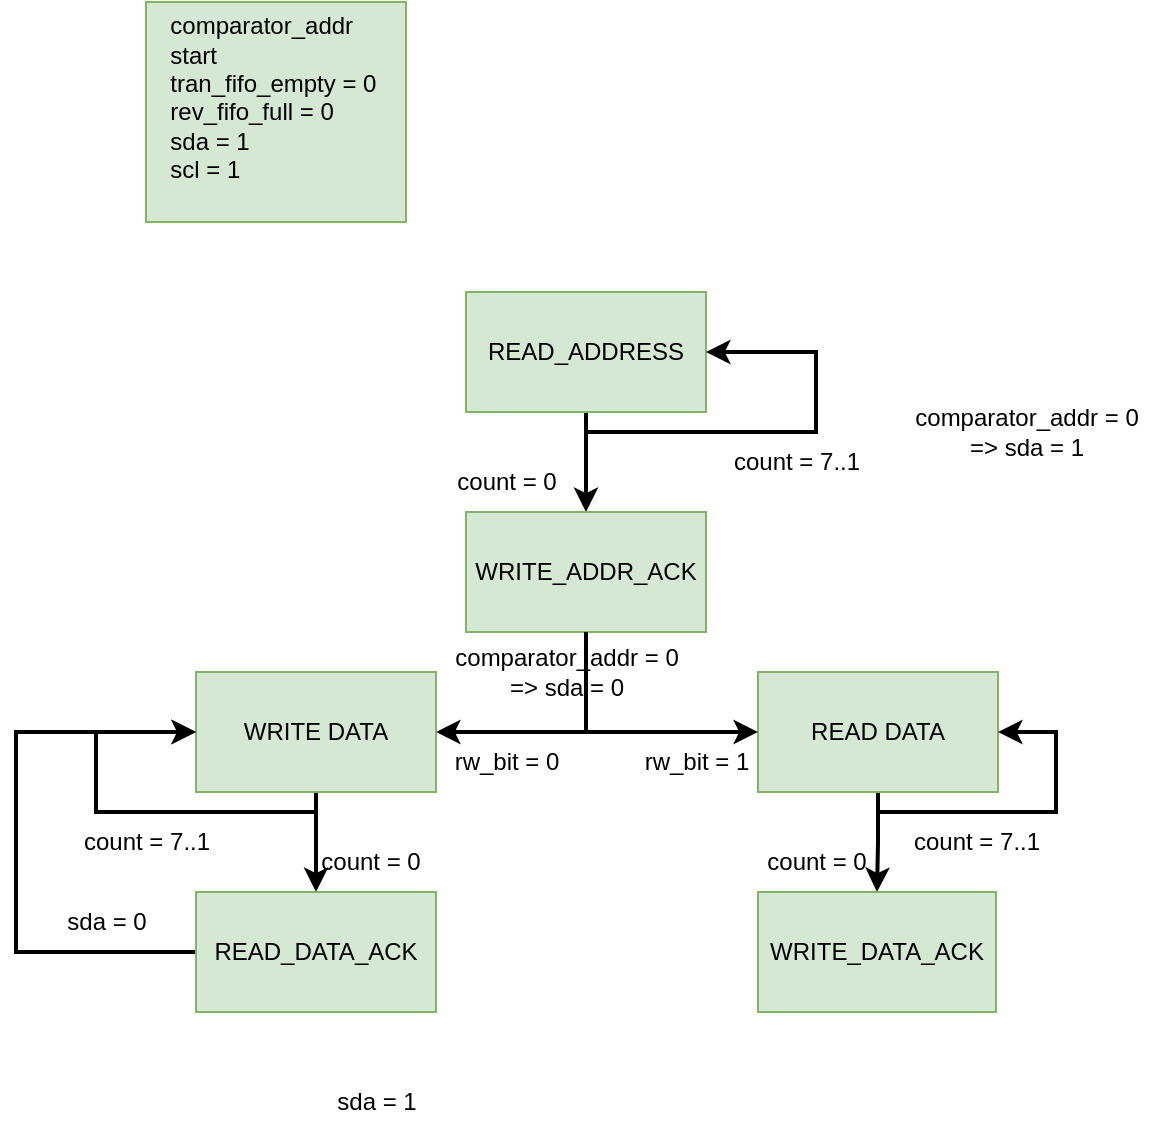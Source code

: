 <mxfile version="22.1.18" type="device">
  <diagram name="Page-1" id="B77eQfBpKZgGgAIl2Q9q">
    <mxGraphModel dx="1434" dy="844" grid="1" gridSize="10" guides="1" tooltips="1" connect="1" arrows="1" fold="1" page="1" pageScale="1" pageWidth="850" pageHeight="1100" math="0" shadow="0">
      <root>
        <mxCell id="0" />
        <mxCell id="1" parent="0" />
        <mxCell id="l1HkMmM4mWNDzEbqef0--2" value="&lt;div style=&quot;text-align: left;&quot;&gt;comparator_addr&amp;nbsp;&lt;/div&gt;&lt;div style=&quot;text-align: left;&quot;&gt;start&lt;span style=&quot;background-color: initial; white-space-collapse: preserve;&quot;&gt;&#x9;&lt;span style=&quot;white-space-collapse: preserve;&quot;&gt;&#x9;&lt;/span&gt;&lt;/span&gt;&lt;br&gt;&lt;/div&gt;&lt;div style=&quot;text-align: left;&quot;&gt;&lt;span style=&quot;background-color: initial;&quot;&gt;tran_fifo_empty = 0&amp;nbsp;&lt;/span&gt;&lt;/div&gt;&lt;div style=&quot;text-align: left;&quot;&gt;rev_fifo_full = 0&lt;span style=&quot;background-color: initial;&quot;&gt;&amp;nbsp;&lt;span style=&quot;white-space: pre;&quot;&gt;&#x9;&lt;/span&gt;&lt;/span&gt;&lt;/div&gt;&lt;div style=&quot;text-align: left;&quot;&gt;&lt;span style=&quot;background-color: initial;&quot;&gt;sda = 1&lt;/span&gt;&lt;/div&gt;&lt;div style=&quot;text-align: left;&quot;&gt;&lt;span style=&quot;background-color: initial;&quot;&gt;scl = 1&lt;/span&gt;&lt;/div&gt;&lt;div style=&quot;text-align: left;&quot;&gt;&lt;span style=&quot;background-color: initial;&quot;&gt;&amp;nbsp;&lt;/span&gt;&lt;/div&gt;" style="text;html=1;align=center;verticalAlign=middle;resizable=0;points=[];autosize=1;fillColor=#d5e8d4;strokeColor=#82b366;" parent="1" vertex="1">
          <mxGeometry x="145" y="55" width="130" height="110" as="geometry" />
        </mxCell>
        <mxCell id="l1HkMmM4mWNDzEbqef0--7" style="edgeStyle=orthogonalEdgeStyle;rounded=0;orthogonalLoop=1;jettySize=auto;html=1;entryX=0.5;entryY=0;entryDx=0;entryDy=0;strokeWidth=2;" parent="1" source="l1HkMmM4mWNDzEbqef0--8" target="l1HkMmM4mWNDzEbqef0--10" edge="1">
          <mxGeometry relative="1" as="geometry" />
        </mxCell>
        <mxCell id="l1HkMmM4mWNDzEbqef0--8" value="READ_ADDRESS" style="rounded=0;whiteSpace=wrap;html=1;fillColor=#d5e8d4;strokeColor=#82b366;" parent="1" vertex="1">
          <mxGeometry x="305" y="200" width="120" height="60" as="geometry" />
        </mxCell>
        <mxCell id="l1HkMmM4mWNDzEbqef0--9" style="edgeStyle=orthogonalEdgeStyle;rounded=0;orthogonalLoop=1;jettySize=auto;html=1;exitX=0.5;exitY=1;exitDx=0;exitDy=0;entryX=1;entryY=0.5;entryDx=0;entryDy=0;strokeWidth=2;" parent="1" source="l1HkMmM4mWNDzEbqef0--10" target="l1HkMmM4mWNDzEbqef0--12" edge="1">
          <mxGeometry relative="1" as="geometry" />
        </mxCell>
        <mxCell id="l1HkMmM4mWNDzEbqef0--10" value="WRITE_ADDR_ACK" style="rounded=0;whiteSpace=wrap;html=1;fillColor=#d5e8d4;strokeColor=#82b366;" parent="1" vertex="1">
          <mxGeometry x="305" y="310" width="120" height="60" as="geometry" />
        </mxCell>
        <mxCell id="l1HkMmM4mWNDzEbqef0--60" style="edgeStyle=orthogonalEdgeStyle;rounded=0;orthogonalLoop=1;jettySize=auto;html=1;exitX=0.5;exitY=1;exitDx=0;exitDy=0;strokeWidth=2;" parent="1" source="l1HkMmM4mWNDzEbqef0--12" target="l1HkMmM4mWNDzEbqef0--18" edge="1">
          <mxGeometry relative="1" as="geometry" />
        </mxCell>
        <mxCell id="l1HkMmM4mWNDzEbqef0--12" value="WRITE DATA" style="rounded=0;whiteSpace=wrap;html=1;fillColor=#d5e8d4;strokeColor=#82b366;" parent="1" vertex="1">
          <mxGeometry x="170" y="390" width="120" height="60" as="geometry" />
        </mxCell>
        <mxCell id="l1HkMmM4mWNDzEbqef0--61" style="edgeStyle=orthogonalEdgeStyle;rounded=0;orthogonalLoop=1;jettySize=auto;html=1;entryX=0.5;entryY=0;entryDx=0;entryDy=0;strokeWidth=2;" parent="1" source="l1HkMmM4mWNDzEbqef0--14" target="l1HkMmM4mWNDzEbqef0--22" edge="1">
          <mxGeometry relative="1" as="geometry" />
        </mxCell>
        <mxCell id="l1HkMmM4mWNDzEbqef0--14" value="READ DATA" style="rounded=0;whiteSpace=wrap;html=1;fillColor=#d5e8d4;strokeColor=#82b366;" parent="1" vertex="1">
          <mxGeometry x="451" y="390" width="120" height="60" as="geometry" />
        </mxCell>
        <mxCell id="l1HkMmM4mWNDzEbqef0--69" style="edgeStyle=orthogonalEdgeStyle;rounded=0;orthogonalLoop=1;jettySize=auto;html=1;entryX=0;entryY=0.5;entryDx=0;entryDy=0;strokeWidth=2;" parent="1" source="l1HkMmM4mWNDzEbqef0--18" target="l1HkMmM4mWNDzEbqef0--12" edge="1">
          <mxGeometry relative="1" as="geometry">
            <mxPoint x="120" y="450" as="targetPoint" />
            <Array as="points">
              <mxPoint x="80" y="530" />
              <mxPoint x="80" y="420" />
            </Array>
          </mxGeometry>
        </mxCell>
        <mxCell id="l1HkMmM4mWNDzEbqef0--18" value="READ_DATA_ACK" style="rounded=0;whiteSpace=wrap;html=1;fillColor=#d5e8d4;strokeColor=#82b366;" parent="1" vertex="1">
          <mxGeometry x="170" y="500" width="120" height="60" as="geometry" />
        </mxCell>
        <mxCell id="l1HkMmM4mWNDzEbqef0--22" value="WRITE_DATA_ACK" style="rounded=0;whiteSpace=wrap;html=1;fillColor=#d5e8d4;strokeColor=#82b366;" parent="1" vertex="1">
          <mxGeometry x="451" y="500" width="119" height="60" as="geometry" />
        </mxCell>
        <mxCell id="l1HkMmM4mWNDzEbqef0--30" value="" style="endArrow=classic;html=1;rounded=0;exitX=0.5;exitY=1;exitDx=0;exitDy=0;entryX=0;entryY=0.5;entryDx=0;entryDy=0;strokeWidth=2;" parent="1" source="l1HkMmM4mWNDzEbqef0--10" target="l1HkMmM4mWNDzEbqef0--14" edge="1">
          <mxGeometry width="50" height="50" relative="1" as="geometry">
            <mxPoint x="380" y="450" as="sourcePoint" />
            <mxPoint x="430" y="400" as="targetPoint" />
            <Array as="points">
              <mxPoint x="365" y="420" />
            </Array>
          </mxGeometry>
        </mxCell>
        <mxCell id="l1HkMmM4mWNDzEbqef0--52" value="" style="endArrow=classic;html=1;rounded=0;strokeWidth=2;entryX=1;entryY=0.5;entryDx=0;entryDy=0;" parent="1" target="l1HkMmM4mWNDzEbqef0--8" edge="1">
          <mxGeometry width="50" height="50" relative="1" as="geometry">
            <mxPoint x="365" y="270" as="sourcePoint" />
            <mxPoint x="455" y="270" as="targetPoint" />
            <Array as="points">
              <mxPoint x="480" y="270" />
              <mxPoint x="480" y="250" />
              <mxPoint x="480" y="230" />
            </Array>
          </mxGeometry>
        </mxCell>
        <mxCell id="l1HkMmM4mWNDzEbqef0--53" value="count = 0" style="text;html=1;align=center;verticalAlign=middle;resizable=0;points=[];autosize=1;strokeColor=none;fillColor=none;" parent="1" vertex="1">
          <mxGeometry x="290" y="280" width="70" height="30" as="geometry" />
        </mxCell>
        <mxCell id="l1HkMmM4mWNDzEbqef0--54" value="count = 7..1" style="text;html=1;align=center;verticalAlign=middle;resizable=0;points=[];autosize=1;strokeColor=none;fillColor=none;" parent="1" vertex="1">
          <mxGeometry x="425" y="270" width="90" height="30" as="geometry" />
        </mxCell>
        <mxCell id="l1HkMmM4mWNDzEbqef0--56" value="comparator_addr = 0&lt;br&gt;=&amp;gt; sda = 1" style="text;html=1;align=center;verticalAlign=middle;resizable=0;points=[];autosize=1;strokeColor=none;fillColor=none;" parent="1" vertex="1">
          <mxGeometry x="515" y="250" width="140" height="40" as="geometry" />
        </mxCell>
        <mxCell id="l1HkMmM4mWNDzEbqef0--57" value="comparator_addr = 0&lt;br&gt;=&amp;gt; sda = 0" style="text;html=1;align=center;verticalAlign=middle;resizable=0;points=[];autosize=1;strokeColor=none;fillColor=none;" parent="1" vertex="1">
          <mxGeometry x="285" y="370" width="140" height="40" as="geometry" />
        </mxCell>
        <mxCell id="l1HkMmM4mWNDzEbqef0--58" value="rw_bit = 0" style="text;html=1;align=center;verticalAlign=middle;resizable=0;points=[];autosize=1;strokeColor=none;fillColor=none;" parent="1" vertex="1">
          <mxGeometry x="285" y="420" width="80" height="30" as="geometry" />
        </mxCell>
        <mxCell id="l1HkMmM4mWNDzEbqef0--59" value="rw_bit = 1" style="text;html=1;align=center;verticalAlign=middle;resizable=0;points=[];autosize=1;strokeColor=none;fillColor=none;" parent="1" vertex="1">
          <mxGeometry x="380" y="420" width="80" height="30" as="geometry" />
        </mxCell>
        <mxCell id="l1HkMmM4mWNDzEbqef0--62" value="count = 7..1" style="text;html=1;align=center;verticalAlign=middle;resizable=0;points=[];autosize=1;strokeColor=none;fillColor=none;" parent="1" vertex="1">
          <mxGeometry x="100" y="460" width="90" height="30" as="geometry" />
        </mxCell>
        <mxCell id="l1HkMmM4mWNDzEbqef0--63" value="count = 0" style="text;html=1;align=center;verticalAlign=middle;resizable=0;points=[];autosize=1;strokeColor=none;fillColor=none;" parent="1" vertex="1">
          <mxGeometry x="222" y="470" width="70" height="30" as="geometry" />
        </mxCell>
        <mxCell id="l1HkMmM4mWNDzEbqef0--65" value="" style="endArrow=classic;html=1;rounded=0;entryX=0;entryY=0.5;entryDx=0;entryDy=0;strokeWidth=2;" parent="1" target="l1HkMmM4mWNDzEbqef0--12" edge="1">
          <mxGeometry width="50" height="50" relative="1" as="geometry">
            <mxPoint x="230" y="460" as="sourcePoint" />
            <mxPoint x="130" y="460" as="targetPoint" />
            <Array as="points">
              <mxPoint x="120" y="460" />
              <mxPoint x="120" y="420" />
            </Array>
          </mxGeometry>
        </mxCell>
        <mxCell id="l1HkMmM4mWNDzEbqef0--66" value="count = 7..1" style="text;html=1;align=center;verticalAlign=middle;resizable=0;points=[];autosize=1;strokeColor=none;fillColor=none;" parent="1" vertex="1">
          <mxGeometry x="515" y="460" width="90" height="30" as="geometry" />
        </mxCell>
        <mxCell id="l1HkMmM4mWNDzEbqef0--67" value="" style="endArrow=classic;html=1;rounded=0;entryX=1;entryY=0.5;entryDx=0;entryDy=0;strokeWidth=2;" parent="1" target="l1HkMmM4mWNDzEbqef0--14" edge="1">
          <mxGeometry width="50" height="50" relative="1" as="geometry">
            <mxPoint x="510" y="460" as="sourcePoint" />
            <mxPoint x="621" y="440" as="targetPoint" />
            <Array as="points">
              <mxPoint x="600" y="460" />
              <mxPoint x="600" y="420" />
            </Array>
          </mxGeometry>
        </mxCell>
        <mxCell id="l1HkMmM4mWNDzEbqef0--68" value="count = 0" style="text;html=1;align=center;verticalAlign=middle;resizable=0;points=[];autosize=1;strokeColor=none;fillColor=none;" parent="1" vertex="1">
          <mxGeometry x="445" y="470" width="70" height="30" as="geometry" />
        </mxCell>
        <mxCell id="l1HkMmM4mWNDzEbqef0--71" value="sda = 0" style="text;html=1;align=center;verticalAlign=middle;resizable=0;points=[];autosize=1;strokeColor=none;fillColor=none;" parent="1" vertex="1">
          <mxGeometry x="95" y="500" width="60" height="30" as="geometry" />
        </mxCell>
        <mxCell id="l1HkMmM4mWNDzEbqef0--78" value="sda = 1" style="text;html=1;align=center;verticalAlign=middle;resizable=0;points=[];autosize=1;strokeColor=none;fillColor=none;" parent="1" vertex="1">
          <mxGeometry x="230" y="590" width="60" height="30" as="geometry" />
        </mxCell>
      </root>
    </mxGraphModel>
  </diagram>
</mxfile>
